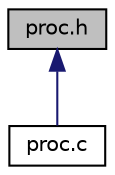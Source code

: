 digraph "proc.h"
{
 // LATEX_PDF_SIZE
  edge [fontname="Helvetica",fontsize="10",labelfontname="Helvetica",labelfontsize="10"];
  node [fontname="Helvetica",fontsize="10",shape=record];
  Node2 [label="proc.h",height=0.2,width=0.4,color="black", fillcolor="grey75", style="filled", fontcolor="black",tooltip="Definitions for cpu and process structs."];
  Node2 -> Node3 [dir="back",color="midnightblue",fontsize="10",style="solid",fontname="Helvetica"];
  Node3 [label="proc.c",height=0.2,width=0.4,color="black", fillcolor="white", style="filled",URL="$proc_8c.html",tooltip="Main system calls defined here."];
}
